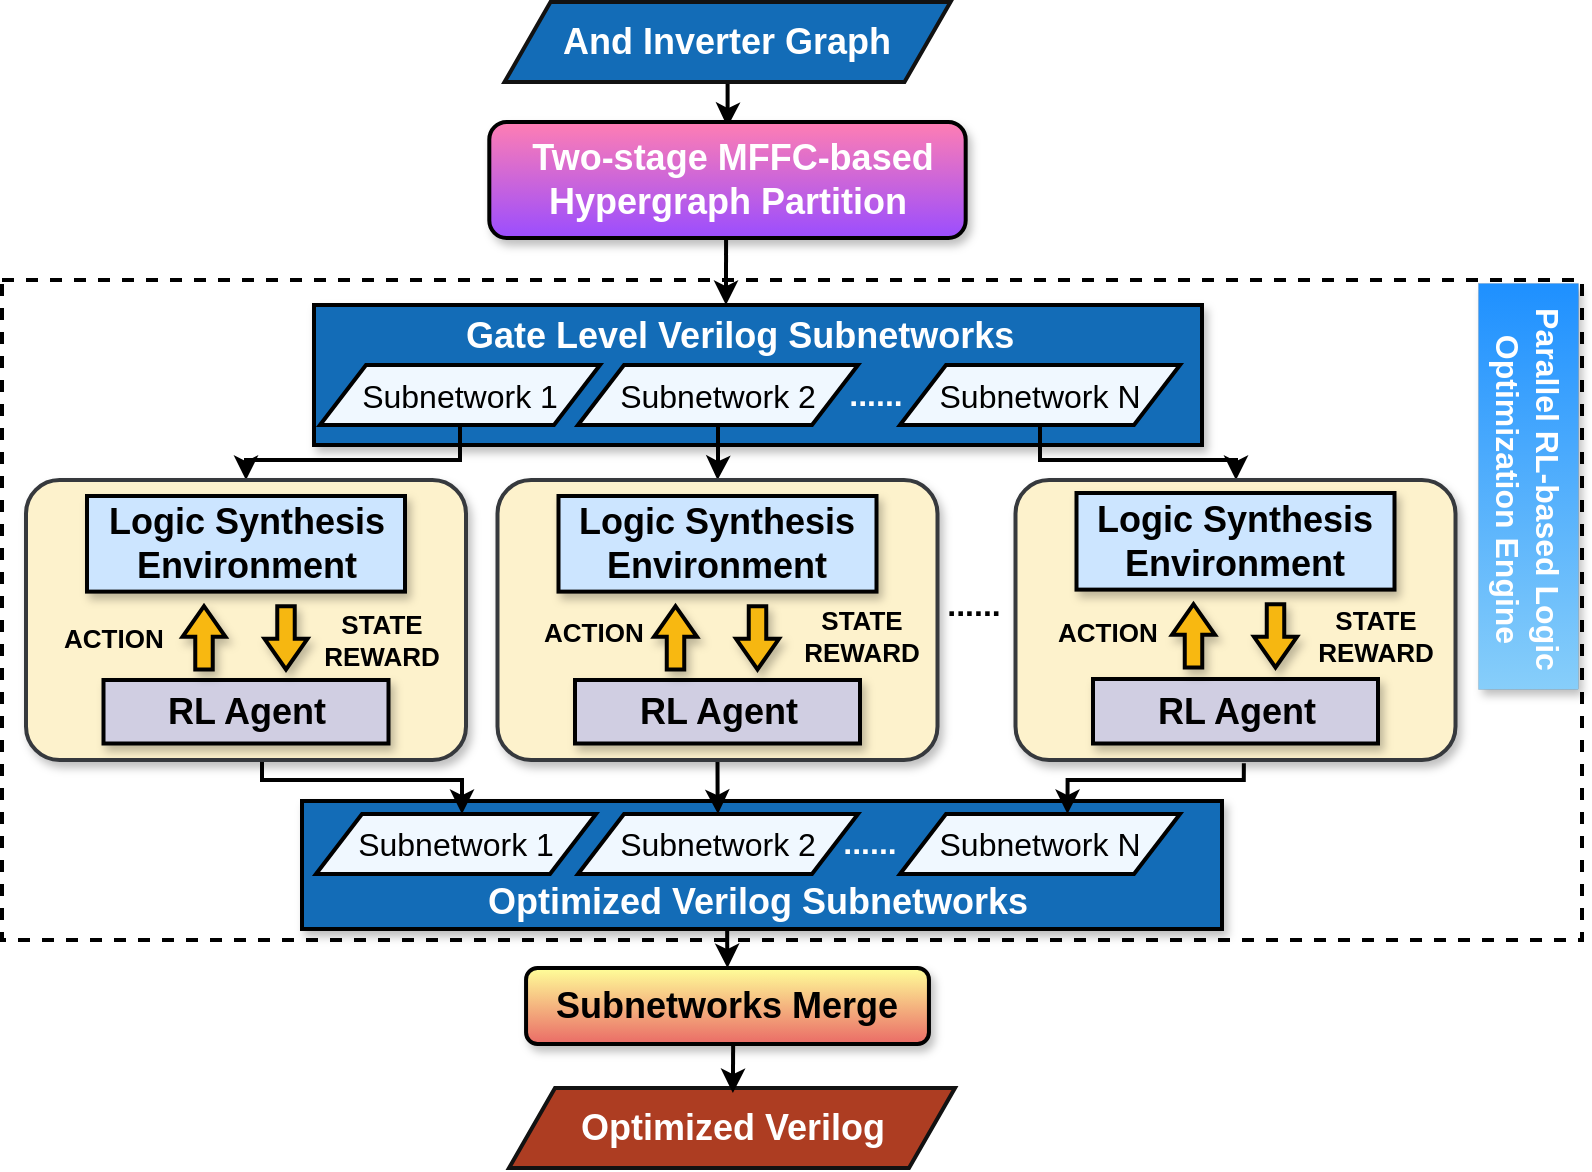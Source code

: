 <mxfile version="26.0.2">
  <diagram name="第 1 页" id="2leY5HMp6Ett028nWdfq">
    <mxGraphModel dx="3470" dy="1629" grid="1" gridSize="10" guides="1" tooltips="1" connect="1" arrows="0" fold="1" page="1" pageScale="1" pageWidth="800" pageHeight="600" math="0" shadow="0">
      <root>
        <mxCell id="0" />
        <mxCell id="1" parent="0" />
        <mxCell id="xTtSK3jkWQ4TyL-IIgwB-2" value="" style="rounded=0;whiteSpace=wrap;html=1;fillColor=none;strokeWidth=2;dashed=1;strokeColor=#000000;" parent="1" vertex="1">
          <mxGeometry x="-1599" y="-451" width="790" height="330" as="geometry" />
        </mxCell>
        <mxCell id="It7i3TktfvbQqpe2QVci-74" value="&lt;div&gt;&lt;br&gt;&lt;/div&gt;" style="rounded=0;whiteSpace=wrap;html=1;fillColor=#136cb7;strokeColor=#000000;strokeWidth=2;shadow=1;arcSize=25;" parent="1" vertex="1">
          <mxGeometry x="-1443" y="-438.5" width="444" height="70" as="geometry" />
        </mxCell>
        <mxCell id="LbmJ7f7Hz9VkS4XE6J_R-4" value="" style="rounded=0;whiteSpace=wrap;html=1;fillColor=#1E90FF;fontColor=#ffffff;strokeColor=#000000;strokeWidth=0;shadow=1;gradientColor=#87CEFA;" parent="1" vertex="1">
          <mxGeometry x="-861" y="-449.5" width="50" height="203" as="geometry" />
        </mxCell>
        <mxCell id="JNxmvh4w0vHAei_3oK9w-4" style="edgeStyle=orthogonalEdgeStyle;rounded=0;orthogonalLoop=1;jettySize=auto;html=1;strokeWidth=2;" parent="1" source="xTtSK3jkWQ4TyL-IIgwB-12" edge="1">
          <mxGeometry relative="1" as="geometry">
            <mxPoint x="-1236.25" y="-527.5" as="targetPoint" />
          </mxGeometry>
        </mxCell>
        <mxCell id="xTtSK3jkWQ4TyL-IIgwB-12" value="&lt;b style=&quot;&quot;&gt;&lt;font color=&quot;#ffffff&quot; style=&quot;font-size: 18px;&quot;&gt;And Inverter Graph&lt;/font&gt;&lt;/b&gt;" style="shape=parallelogram;perimeter=parallelogramPerimeter;whiteSpace=wrap;html=1;fixedSize=1;size=23;fillColor=#136cb7;strokeColor=#121212;strokeWidth=2;" parent="1" vertex="1">
          <mxGeometry x="-1347.75" y="-590" width="223" height="40" as="geometry" />
        </mxCell>
        <mxCell id="JNxmvh4w0vHAei_3oK9w-5" style="rounded=0;orthogonalLoop=1;jettySize=auto;html=1;strokeWidth=2;exitX=0.497;exitY=0.953;exitDx=0;exitDy=0;exitPerimeter=0;" parent="1" source="rEc13uRQ9SxcuGnw7vvb-7" edge="1">
          <mxGeometry relative="1" as="geometry">
            <mxPoint x="-1234" y="-460.5" as="sourcePoint" />
            <mxPoint x="-1237" y="-438.5" as="targetPoint" />
          </mxGeometry>
        </mxCell>
        <mxCell id="It7i3TktfvbQqpe2QVci-80" style="edgeStyle=orthogonalEdgeStyle;rounded=0;orthogonalLoop=1;jettySize=auto;html=1;strokeWidth=2;" parent="1" source="It7i3TktfvbQqpe2QVci-73" target="It7i3TktfvbQqpe2QVci-46" edge="1">
          <mxGeometry relative="1" as="geometry">
            <Array as="points">
              <mxPoint x="-1370" y="-361" />
              <mxPoint x="-1477" y="-361" />
            </Array>
          </mxGeometry>
        </mxCell>
        <mxCell id="It7i3TktfvbQqpe2QVci-73" value="&lt;font style=&quot;font-size: 16px;&quot;&gt;Subnetwork 1&lt;/font&gt;" style="shape=parallelogram;perimeter=parallelogramPerimeter;whiteSpace=wrap;html=1;fixedSize=1;size=23;fillColor=#F0F8FF;strokeColor=#000000;strokeWidth=2;" parent="1" vertex="1">
          <mxGeometry x="-1440" y="-408.5" width="140" height="30" as="geometry" />
        </mxCell>
        <mxCell id="It7i3TktfvbQqpe2QVci-75" value="&lt;b&gt;&lt;font color=&quot;#ffffff&quot;&gt;&lt;span style=&quot;forced-color-adjust: none; font-family: Helvetica; font-size: 18px; font-style: normal; font-variant-ligatures: normal; font-variant-caps: normal; letter-spacing: normal; orphans: 2; text-align: center; text-indent: 0px; text-transform: none; widows: 2; word-spacing: 0px; -webkit-text-stroke-width: 0px; white-space: normal; text-decoration-thickness: initial; text-decoration-style: initial; text-decoration-color: initial;&quot;&gt;Gate Level Verilog&lt;/span&gt;&lt;span style=&quot;forced-color-adjust: none; font-family: Helvetica; font-size: 18px; font-style: normal; font-variant-ligatures: normal; font-variant-caps: normal; letter-spacing: normal; orphans: 2; text-align: center; text-indent: 0px; text-transform: none; widows: 2; word-spacing: 0px; -webkit-text-stroke-width: 0px; white-space: normal; text-decoration-thickness: initial; text-decoration-style: initial; text-decoration-color: initial;&quot;&gt;&amp;nbsp;Subnetworks&lt;/span&gt;&lt;/font&gt;&lt;/b&gt;" style="text;whiteSpace=wrap;html=1;" parent="1" vertex="1">
          <mxGeometry x="-1369" y="-440" width="310" height="40" as="geometry" />
        </mxCell>
        <mxCell id="It7i3TktfvbQqpe2QVci-81" style="edgeStyle=orthogonalEdgeStyle;rounded=0;orthogonalLoop=1;jettySize=auto;html=1;strokeWidth=2;" parent="1" source="It7i3TktfvbQqpe2QVci-77" target="It7i3TktfvbQqpe2QVci-57" edge="1">
          <mxGeometry relative="1" as="geometry" />
        </mxCell>
        <mxCell id="It7i3TktfvbQqpe2QVci-77" value="&lt;font style=&quot;font-size: 16px;&quot;&gt;Subnetwork 2&lt;/font&gt;" style="shape=parallelogram;perimeter=parallelogramPerimeter;whiteSpace=wrap;html=1;fixedSize=1;size=23;fillColor=#F0F8FF;strokeColor=#000000;strokeWidth=2;" parent="1" vertex="1">
          <mxGeometry x="-1311" y="-408.5" width="140" height="30" as="geometry" />
        </mxCell>
        <mxCell id="It7i3TktfvbQqpe2QVci-82" style="edgeStyle=orthogonalEdgeStyle;rounded=0;orthogonalLoop=1;jettySize=auto;html=1;strokeWidth=2;" parent="1" source="It7i3TktfvbQqpe2QVci-78" target="It7i3TktfvbQqpe2QVci-65" edge="1">
          <mxGeometry relative="1" as="geometry">
            <Array as="points">
              <mxPoint x="-1080" y="-361" />
              <mxPoint x="-982" y="-361" />
            </Array>
          </mxGeometry>
        </mxCell>
        <mxCell id="It7i3TktfvbQqpe2QVci-78" value="&lt;font style=&quot;font-size: 16px;&quot;&gt;Subnetwork N&lt;/font&gt;" style="shape=parallelogram;perimeter=parallelogramPerimeter;whiteSpace=wrap;html=1;fixedSize=1;size=23;fillColor=#F0F8FF;strokeColor=#000000;strokeWidth=2;" parent="1" vertex="1">
          <mxGeometry x="-1150" y="-408.5" width="140" height="30" as="geometry" />
        </mxCell>
        <mxCell id="It7i3TktfvbQqpe2QVci-79" value="&lt;b style=&quot;&quot;&gt;&lt;font color=&quot;#ffffff&quot; style=&quot;font-size: 16px;&quot;&gt;......&lt;/font&gt;&lt;/b&gt;" style="text;html=1;align=center;verticalAlign=middle;whiteSpace=wrap;rounded=0;" parent="1" vertex="1">
          <mxGeometry x="-1232" y="-409.5" width="140" height="30" as="geometry" />
        </mxCell>
        <mxCell id="It7i3TktfvbQqpe2QVci-84" value="&lt;div&gt;&lt;br&gt;&lt;/div&gt;" style="rounded=0;whiteSpace=wrap;html=1;fillColor=#136cb7;strokeColor=#000000;strokeWidth=2;shadow=1;arcSize=25;" parent="1" vertex="1">
          <mxGeometry x="-1449" y="-190.5" width="460" height="64" as="geometry" />
        </mxCell>
        <mxCell id="It7i3TktfvbQqpe2QVci-85" value="&lt;font style=&quot;font-size: 16px;&quot;&gt;Subnetwork 1&lt;/font&gt;" style="shape=parallelogram;perimeter=parallelogramPerimeter;whiteSpace=wrap;html=1;fixedSize=1;size=23;fillColor=#F0F8FF;strokeColor=#000000;strokeWidth=2;" parent="1" vertex="1">
          <mxGeometry x="-1442" y="-184" width="140" height="30" as="geometry" />
        </mxCell>
        <mxCell id="It7i3TktfvbQqpe2QVci-86" value="&lt;b&gt;&lt;font color=&quot;#ffffff&quot;&gt;&lt;span style=&quot;forced-color-adjust: none; font-family: Helvetica; font-size: 18px; font-style: normal; font-variant-ligatures: normal; font-variant-caps: normal; letter-spacing: normal; orphans: 2; text-align: center; text-indent: 0px; text-transform: none; widows: 2; word-spacing: 0px; -webkit-text-stroke-width: 0px; white-space: normal; text-decoration-thickness: initial; text-decoration-style: initial; text-decoration-color: initial;&quot;&gt;Optimized Verilog&lt;/span&gt;&lt;span style=&quot;forced-color-adjust: none; font-family: Helvetica; font-size: 18px; font-style: normal; font-variant-ligatures: normal; font-variant-caps: normal; letter-spacing: normal; orphans: 2; text-align: center; text-indent: 0px; text-transform: none; widows: 2; word-spacing: 0px; -webkit-text-stroke-width: 0px; white-space: normal; text-decoration-thickness: initial; text-decoration-style: initial; text-decoration-color: initial;&quot;&gt;&amp;nbsp;Subnetworks&lt;/span&gt;&lt;/font&gt;&lt;/b&gt;" style="text;whiteSpace=wrap;html=1;" parent="1" vertex="1">
          <mxGeometry x="-1357.75" y="-157" width="310" height="40" as="geometry" />
        </mxCell>
        <mxCell id="It7i3TktfvbQqpe2QVci-87" value="&lt;font style=&quot;font-size: 16px;&quot;&gt;Subnetwork 2&lt;/font&gt;" style="shape=parallelogram;perimeter=parallelogramPerimeter;whiteSpace=wrap;html=1;fixedSize=1;size=23;fillColor=#F0F8FF;strokeColor=#000000;strokeWidth=2;" parent="1" vertex="1">
          <mxGeometry x="-1311" y="-184" width="140" height="30" as="geometry" />
        </mxCell>
        <mxCell id="It7i3TktfvbQqpe2QVci-88" value="&lt;font style=&quot;font-size: 16px;&quot;&gt;Subnetwork N&lt;/font&gt;" style="shape=parallelogram;perimeter=parallelogramPerimeter;whiteSpace=wrap;html=1;fixedSize=1;size=23;fillColor=#F0F8FF;strokeColor=#000000;strokeWidth=2;" parent="1" vertex="1">
          <mxGeometry x="-1150" y="-184" width="140" height="30" as="geometry" />
        </mxCell>
        <mxCell id="It7i3TktfvbQqpe2QVci-89" value="&lt;b style=&quot;&quot;&gt;&lt;font color=&quot;#ffffff&quot; style=&quot;font-size: 16px;&quot;&gt;......&lt;/font&gt;&lt;/b&gt;" style="text;html=1;align=center;verticalAlign=middle;whiteSpace=wrap;rounded=0;" parent="1" vertex="1">
          <mxGeometry x="-1235" y="-185" width="140" height="30" as="geometry" />
        </mxCell>
        <mxCell id="It7i3TktfvbQqpe2QVci-90" style="edgeStyle=orthogonalEdgeStyle;rounded=0;orthogonalLoop=1;jettySize=auto;html=1;strokeWidth=2;" parent="1" source="It7i3TktfvbQqpe2QVci-46" target="It7i3TktfvbQqpe2QVci-85" edge="1">
          <mxGeometry relative="1" as="geometry">
            <Array as="points">
              <mxPoint x="-1469" y="-201" />
              <mxPoint x="-1369" y="-201" />
            </Array>
          </mxGeometry>
        </mxCell>
        <mxCell id="It7i3TktfvbQqpe2QVci-91" style="edgeStyle=orthogonalEdgeStyle;rounded=0;orthogonalLoop=1;jettySize=auto;html=1;strokeWidth=2;exitX=0.5;exitY=1;exitDx=0;exitDy=0;" parent="1" source="It7i3TktfvbQqpe2QVci-57" target="It7i3TktfvbQqpe2QVci-87" edge="1">
          <mxGeometry relative="1" as="geometry" />
        </mxCell>
        <mxCell id="It7i3TktfvbQqpe2QVci-92" style="rounded=0;orthogonalLoop=1;jettySize=auto;html=1;strokeWidth=2;edgeStyle=orthogonalEdgeStyle;exitX=0.519;exitY=1.012;exitDx=0;exitDy=0;exitPerimeter=0;" parent="1" source="It7i3TktfvbQqpe2QVci-65" edge="1">
          <mxGeometry relative="1" as="geometry">
            <mxPoint x="-953.483" y="-223.25" as="sourcePoint" />
            <mxPoint x="-1066.25" y="-184" as="targetPoint" />
            <Array as="points">
              <mxPoint x="-978" y="-201" />
              <mxPoint x="-1066" y="-201" />
            </Array>
          </mxGeometry>
        </mxCell>
        <mxCell id="It7i3TktfvbQqpe2QVci-97" style="edgeStyle=orthogonalEdgeStyle;rounded=0;orthogonalLoop=1;jettySize=auto;html=1;strokeWidth=2;exitX=0.5;exitY=1;exitDx=0;exitDy=0;entryX=0.5;entryY=0;entryDx=0;entryDy=0;" parent="1" target="rEc13uRQ9SxcuGnw7vvb-8" edge="1">
          <mxGeometry relative="1" as="geometry">
            <mxPoint x="-1236.42" y="-126.5" as="sourcePoint" />
            <mxPoint x="-1236" y="-111" as="targetPoint" />
            <Array as="points">
              <mxPoint x="-1236" y="-119" />
            </Array>
          </mxGeometry>
        </mxCell>
        <mxCell id="It7i3TktfvbQqpe2QVci-98" value="&lt;b style=&quot;&quot;&gt;&lt;font color=&quot;#ffffff&quot; style=&quot;font-size: 18px;&quot;&gt;Optimized Verilog&lt;/font&gt;&lt;/b&gt;" style="shape=parallelogram;perimeter=parallelogramPerimeter;whiteSpace=wrap;html=1;fixedSize=1;size=23;fillColor=#ad3d22;strokeColor=#121212;strokeWidth=2;" parent="1" vertex="1">
          <mxGeometry x="-1345.5" y="-47" width="223" height="40" as="geometry" />
        </mxCell>
        <mxCell id="It7i3TktfvbQqpe2QVci-99" style="rounded=0;orthogonalLoop=1;jettySize=auto;html=1;strokeWidth=2;exitX=0.514;exitY=1.005;exitDx=0;exitDy=0;entryX=0.502;entryY=0.064;entryDx=0;entryDy=0;entryPerimeter=0;exitPerimeter=0;" parent="1" source="rEc13uRQ9SxcuGnw7vvb-8" target="It7i3TktfvbQqpe2QVci-98" edge="1">
          <mxGeometry relative="1" as="geometry">
            <mxPoint x="-1234.16" y="-63.761" as="sourcePoint" />
            <mxPoint x="-1235.33" y="-34.5" as="targetPoint" />
          </mxGeometry>
        </mxCell>
        <mxCell id="It7i3TktfvbQqpe2QVci-102" value="&lt;b style=&quot;color: rgb(255, 255, 255);&quot;&gt;&lt;font style=&quot;font-size: 16px;&quot;&gt;Parallel RL-based&amp;nbsp;&lt;/font&gt;&lt;/b&gt;&lt;b style=&quot;color: rgb(255, 255, 255); background-color: initial;&quot;&gt;&lt;font style=&quot;font-size: 16px;&quot;&gt;Logic Optimization&lt;/font&gt;&lt;/b&gt;&lt;b style=&quot;color: rgb(255, 255, 255); background-color: initial;&quot;&gt;&lt;font style=&quot;font-size: 16px;&quot;&gt;&amp;nbsp;Engine&lt;/font&gt;&lt;/b&gt;" style="text;html=1;align=center;verticalAlign=middle;whiteSpace=wrap;rounded=0;rotation=90;" parent="1" vertex="1">
          <mxGeometry x="-936" y="-361.25" width="200" height="30" as="geometry" />
        </mxCell>
        <mxCell id="It7i3TktfvbQqpe2QVci-83" value="&lt;b style=&quot;&quot;&gt;&lt;font style=&quot;font-size: 16px;&quot;&gt;......&lt;/font&gt;&lt;/b&gt;" style="text;html=1;align=center;verticalAlign=middle;whiteSpace=wrap;rounded=0;" parent="1" vertex="1">
          <mxGeometry x="-1183.5" y="-303.431" width="140" height="28.863" as="geometry" />
        </mxCell>
        <mxCell id="It7i3TktfvbQqpe2QVci-57" value="" style="rounded=1;whiteSpace=wrap;html=1;strokeWidth=2;fillColor=#FDF2CC;strokeColor=#36393d;shadow=1;arcSize=12;" parent="1" vertex="1">
          <mxGeometry x="-1351.25" y="-351" width="220" height="140" as="geometry" />
        </mxCell>
        <mxCell id="It7i3TktfvbQqpe2QVci-58" value="&lt;font style=&quot;font-size: 18px;&quot;&gt;&lt;b style=&quot;&quot;&gt;RL Agent&lt;/b&gt;&lt;/font&gt;" style="rounded=0;whiteSpace=wrap;html=1;fillColor=#d0cee2;strokeColor=#000000;strokeWidth=2;shadow=1;" parent="1" vertex="1">
          <mxGeometry x="-1312.5" y="-251" width="142.5" height="31.75" as="geometry" />
        </mxCell>
        <mxCell id="It7i3TktfvbQqpe2QVci-59" value="&lt;font style=&quot;font-size: 18px;&quot;&gt;&lt;b style=&quot;&quot;&gt;Logic Synthesis Environment&lt;/b&gt;&lt;/font&gt;" style="rounded=0;whiteSpace=wrap;html=1;fillColor=#cce5ff;strokeColor=#000000;strokeWidth=2;shadow=1;" parent="1" vertex="1">
          <mxGeometry x="-1320.75" y="-343" width="159" height="47.81" as="geometry" />
        </mxCell>
        <mxCell id="It7i3TktfvbQqpe2QVci-60" value="" style="shape=flexArrow;endArrow=classic;html=1;rounded=0;strokeWidth=2;endWidth=10.728;endSize=4.445;width=7.742;shadow=1;fillColor=#f6b711;strokeColor=#000000;" parent="1" edge="1">
          <mxGeometry width="50" height="50" relative="1" as="geometry">
            <mxPoint x="-1221.25" y="-288.937" as="sourcePoint" />
            <mxPoint x="-1221.25" y="-255.264" as="targetPoint" />
          </mxGeometry>
        </mxCell>
        <mxCell id="It7i3TktfvbQqpe2QVci-61" value="" style="shape=flexArrow;endArrow=classic;html=1;rounded=0;strokeWidth=2;endWidth=10.728;endSize=4.445;width=7.742;shadow=1;fillColor=#f8b811;strokeColor=#000000;" parent="1" edge="1">
          <mxGeometry width="50" height="50" relative="1" as="geometry">
            <mxPoint x="-1262.25" y="-255.264" as="sourcePoint" />
            <mxPoint x="-1262.25" y="-288.937" as="targetPoint" />
          </mxGeometry>
        </mxCell>
        <mxCell id="It7i3TktfvbQqpe2QVci-46" value="" style="rounded=1;whiteSpace=wrap;html=1;strokeWidth=2;fillColor=#FDF2CC;strokeColor=#36393d;shadow=1;arcSize=12;" parent="1" vertex="1">
          <mxGeometry x="-1587" y="-351" width="220" height="140" as="geometry" />
        </mxCell>
        <mxCell id="It7i3TktfvbQqpe2QVci-47" value="&lt;font style=&quot;font-size: 18px;&quot;&gt;&lt;b style=&quot;&quot;&gt;RL Agent&lt;/b&gt;&lt;/font&gt;" style="rounded=0;whiteSpace=wrap;html=1;fillColor=#d0cee2;strokeColor=#000000;strokeWidth=2;shadow=1;" parent="1" vertex="1">
          <mxGeometry x="-1548.25" y="-251" width="142.5" height="31.75" as="geometry" />
        </mxCell>
        <mxCell id="It7i3TktfvbQqpe2QVci-48" value="&lt;font style=&quot;font-size: 18px;&quot;&gt;&lt;b style=&quot;&quot;&gt;Logic Synthesis Environment&lt;/b&gt;&lt;/font&gt;" style="rounded=0;whiteSpace=wrap;html=1;fillColor=#cce5ff;strokeColor=#000000;strokeWidth=2;shadow=1;" parent="1" vertex="1">
          <mxGeometry x="-1556.5" y="-343" width="159" height="47.81" as="geometry" />
        </mxCell>
        <mxCell id="It7i3TktfvbQqpe2QVci-49" value="" style="shape=flexArrow;endArrow=classic;html=1;rounded=0;strokeWidth=2;endWidth=10.728;endSize=4.445;width=7.742;shadow=1;fillColor=#f6b711;strokeColor=#000000;" parent="1" edge="1">
          <mxGeometry width="50" height="50" relative="1" as="geometry">
            <mxPoint x="-1457" y="-288.937" as="sourcePoint" />
            <mxPoint x="-1457" y="-255.264" as="targetPoint" />
          </mxGeometry>
        </mxCell>
        <mxCell id="It7i3TktfvbQqpe2QVci-50" value="" style="shape=flexArrow;endArrow=classic;html=1;rounded=0;strokeWidth=2;endWidth=10.728;endSize=4.445;width=7.742;shadow=1;fillColor=#f8b811;strokeColor=#000000;" parent="1" edge="1">
          <mxGeometry width="50" height="50" relative="1" as="geometry">
            <mxPoint x="-1498" y="-255.264" as="sourcePoint" />
            <mxPoint x="-1498" y="-288.937" as="targetPoint" />
          </mxGeometry>
        </mxCell>
        <mxCell id="It7i3TktfvbQqpe2QVci-65" value="" style="rounded=1;whiteSpace=wrap;html=1;strokeWidth=2;fillColor=#FDF2CC;strokeColor=#36393d;shadow=1;arcSize=12;" parent="1" vertex="1">
          <mxGeometry x="-1092.25" y="-351" width="220" height="140" as="geometry" />
        </mxCell>
        <mxCell id="It7i3TktfvbQqpe2QVci-66" value="&lt;font style=&quot;font-size: 18px;&quot;&gt;&lt;b style=&quot;&quot;&gt;RL Agent&lt;/b&gt;&lt;/font&gt;" style="rounded=0;whiteSpace=wrap;html=1;fillColor=#d0cee2;strokeColor=#000000;strokeWidth=2;shadow=1;" parent="1" vertex="1">
          <mxGeometry x="-1053.5" y="-251.5" width="142.5" height="32.25" as="geometry" />
        </mxCell>
        <mxCell id="It7i3TktfvbQqpe2QVci-67" value="&lt;font style=&quot;font-size: 18px;&quot;&gt;&lt;b style=&quot;&quot;&gt;Logic Synthesis Environment&lt;/b&gt;&lt;/font&gt;" style="rounded=0;whiteSpace=wrap;html=1;fillColor=#cce5ff;strokeColor=#000000;strokeWidth=2;shadow=1;" parent="1" vertex="1">
          <mxGeometry x="-1061.75" y="-344.5" width="159" height="48.31" as="geometry" />
        </mxCell>
        <mxCell id="It7i3TktfvbQqpe2QVci-68" value="" style="shape=flexArrow;endArrow=classic;html=1;rounded=0;strokeWidth=2;endWidth=10.728;endSize=4.445;width=7.742;shadow=1;fillColor=#f6b711;strokeColor=#000000;" parent="1" edge="1">
          <mxGeometry width="50" height="50" relative="1" as="geometry">
            <mxPoint x="-962.25" y="-289.937" as="sourcePoint" />
            <mxPoint x="-962.25" y="-256.264" as="targetPoint" />
          </mxGeometry>
        </mxCell>
        <mxCell id="It7i3TktfvbQqpe2QVci-69" value="" style="shape=flexArrow;endArrow=classic;html=1;rounded=0;strokeWidth=2;endWidth=10.728;endSize=4.445;width=7.742;shadow=1;fillColor=#f8b811;strokeColor=#000000;" parent="1" edge="1">
          <mxGeometry width="50" height="50" relative="1" as="geometry">
            <mxPoint x="-1003.25" y="-256.264" as="sourcePoint" />
            <mxPoint x="-1003.25" y="-289.937" as="targetPoint" />
          </mxGeometry>
        </mxCell>
        <mxCell id="rEc13uRQ9SxcuGnw7vvb-1" value="&lt;b style=&quot;forced-color-adjust: none; font-family: Helvetica; font-size: 13px; font-style: normal; font-variant-ligatures: normal; font-variant-caps: normal; letter-spacing: normal; orphans: 2; text-align: center; text-indent: 0px; text-transform: none; widows: 2; word-spacing: 0px; -webkit-text-stroke-width: 0px; white-space: normal; text-decoration-thickness: initial; text-decoration-style: initial; text-decoration-color: initial;&quot;&gt;ACTION&lt;/b&gt;" style="text;whiteSpace=wrap;html=1;fillColor=none;" parent="1" vertex="1">
          <mxGeometry x="-1570" y="-286.5" width="80" height="40" as="geometry" />
        </mxCell>
        <mxCell id="rEc13uRQ9SxcuGnw7vvb-2" value="&lt;b style=&quot;font-size: 13px;&quot;&gt;STATE&lt;/b&gt;&lt;div style=&quot;font-size: 13px;&quot;&gt;&lt;b style=&quot;&quot;&gt;REWARD&lt;/b&gt;&lt;/div&gt;" style="text;whiteSpace=wrap;html=1;fillColor=none;fontStyle=0;align=center;" parent="1" vertex="1">
          <mxGeometry x="-1449" y="-293.1" width="80" height="40" as="geometry" />
        </mxCell>
        <mxCell id="rEc13uRQ9SxcuGnw7vvb-3" value="&lt;b style=&quot;forced-color-adjust: none; font-family: Helvetica; font-size: 13px; font-style: normal; font-variant-ligatures: normal; font-variant-caps: normal; letter-spacing: normal; orphans: 2; text-align: center; text-indent: 0px; text-transform: none; widows: 2; word-spacing: 0px; -webkit-text-stroke-width: 0px; white-space: normal; text-decoration-thickness: initial; text-decoration-style: initial; text-decoration-color: initial;&quot;&gt;ACTION&lt;/b&gt;" style="text;whiteSpace=wrap;html=1;fillColor=none;" parent="1" vertex="1">
          <mxGeometry x="-1330" y="-288.59" width="80" height="40" as="geometry" />
        </mxCell>
        <mxCell id="rEc13uRQ9SxcuGnw7vvb-4" value="&lt;b style=&quot;font-size: 13px;&quot;&gt;STATE&lt;/b&gt;&lt;div style=&quot;font-size: 13px;&quot;&gt;&lt;b style=&quot;&quot;&gt;REWARD&lt;/b&gt;&lt;/div&gt;" style="text;whiteSpace=wrap;html=1;fillColor=none;fontStyle=0;align=center;" parent="1" vertex="1">
          <mxGeometry x="-1209" y="-295.19" width="80" height="40" as="geometry" />
        </mxCell>
        <mxCell id="rEc13uRQ9SxcuGnw7vvb-5" value="&lt;b style=&quot;forced-color-adjust: none; font-family: Helvetica; font-size: 13px; font-style: normal; font-variant-ligatures: normal; font-variant-caps: normal; letter-spacing: normal; orphans: 2; text-align: center; text-indent: 0px; text-transform: none; widows: 2; word-spacing: 0px; -webkit-text-stroke-width: 0px; white-space: normal; text-decoration-thickness: initial; text-decoration-style: initial; text-decoration-color: initial;&quot;&gt;ACTION&lt;/b&gt;" style="text;whiteSpace=wrap;html=1;fillColor=none;" parent="1" vertex="1">
          <mxGeometry x="-1073.25" y="-288.59" width="80" height="40" as="geometry" />
        </mxCell>
        <mxCell id="rEc13uRQ9SxcuGnw7vvb-6" value="&lt;b style=&quot;font-size: 13px;&quot;&gt;STATE&lt;/b&gt;&lt;div style=&quot;font-size: 13px;&quot;&gt;&lt;b style=&quot;&quot;&gt;REWARD&lt;/b&gt;&lt;/div&gt;" style="text;whiteSpace=wrap;html=1;fillColor=none;fontStyle=0;align=center;" parent="1" vertex="1">
          <mxGeometry x="-952.25" y="-295.19" width="80" height="40" as="geometry" />
        </mxCell>
        <mxCell id="rEc13uRQ9SxcuGnw7vvb-7" value="&lt;b style=&quot;&quot;&gt;&lt;font style=&quot;font-size: 18px;&quot;&gt;&amp;nbsp;Two-stage MFFC-based Hypergraph Partition&lt;/font&gt;&lt;/b&gt;" style="rounded=1;whiteSpace=wrap;html=1;fillColor=#FF7EB3;strokeColor=#000000;strokeWidth=2;shadow=1;container=0;fontColor=#ffffff;gradientColor=#9A4DFF;" parent="1" vertex="1">
          <mxGeometry x="-1355.35" y="-530" width="238.19" height="58" as="geometry" />
        </mxCell>
        <mxCell id="rEc13uRQ9SxcuGnw7vvb-8" value="&lt;b style=&quot;&quot;&gt;&lt;font style=&quot;font-size: 18px;&quot;&gt;Subnetworks Merge&lt;/font&gt;&lt;/b&gt;" style="rounded=1;whiteSpace=wrap;html=1;fillColor=#FFFF99;strokeColor=#000000;strokeWidth=2;shadow=1;container=0;gradientColor=#EA6B66;" parent="1" vertex="1">
          <mxGeometry x="-1336.97" y="-107" width="201.44" height="38" as="geometry" />
        </mxCell>
      </root>
    </mxGraphModel>
  </diagram>
</mxfile>
